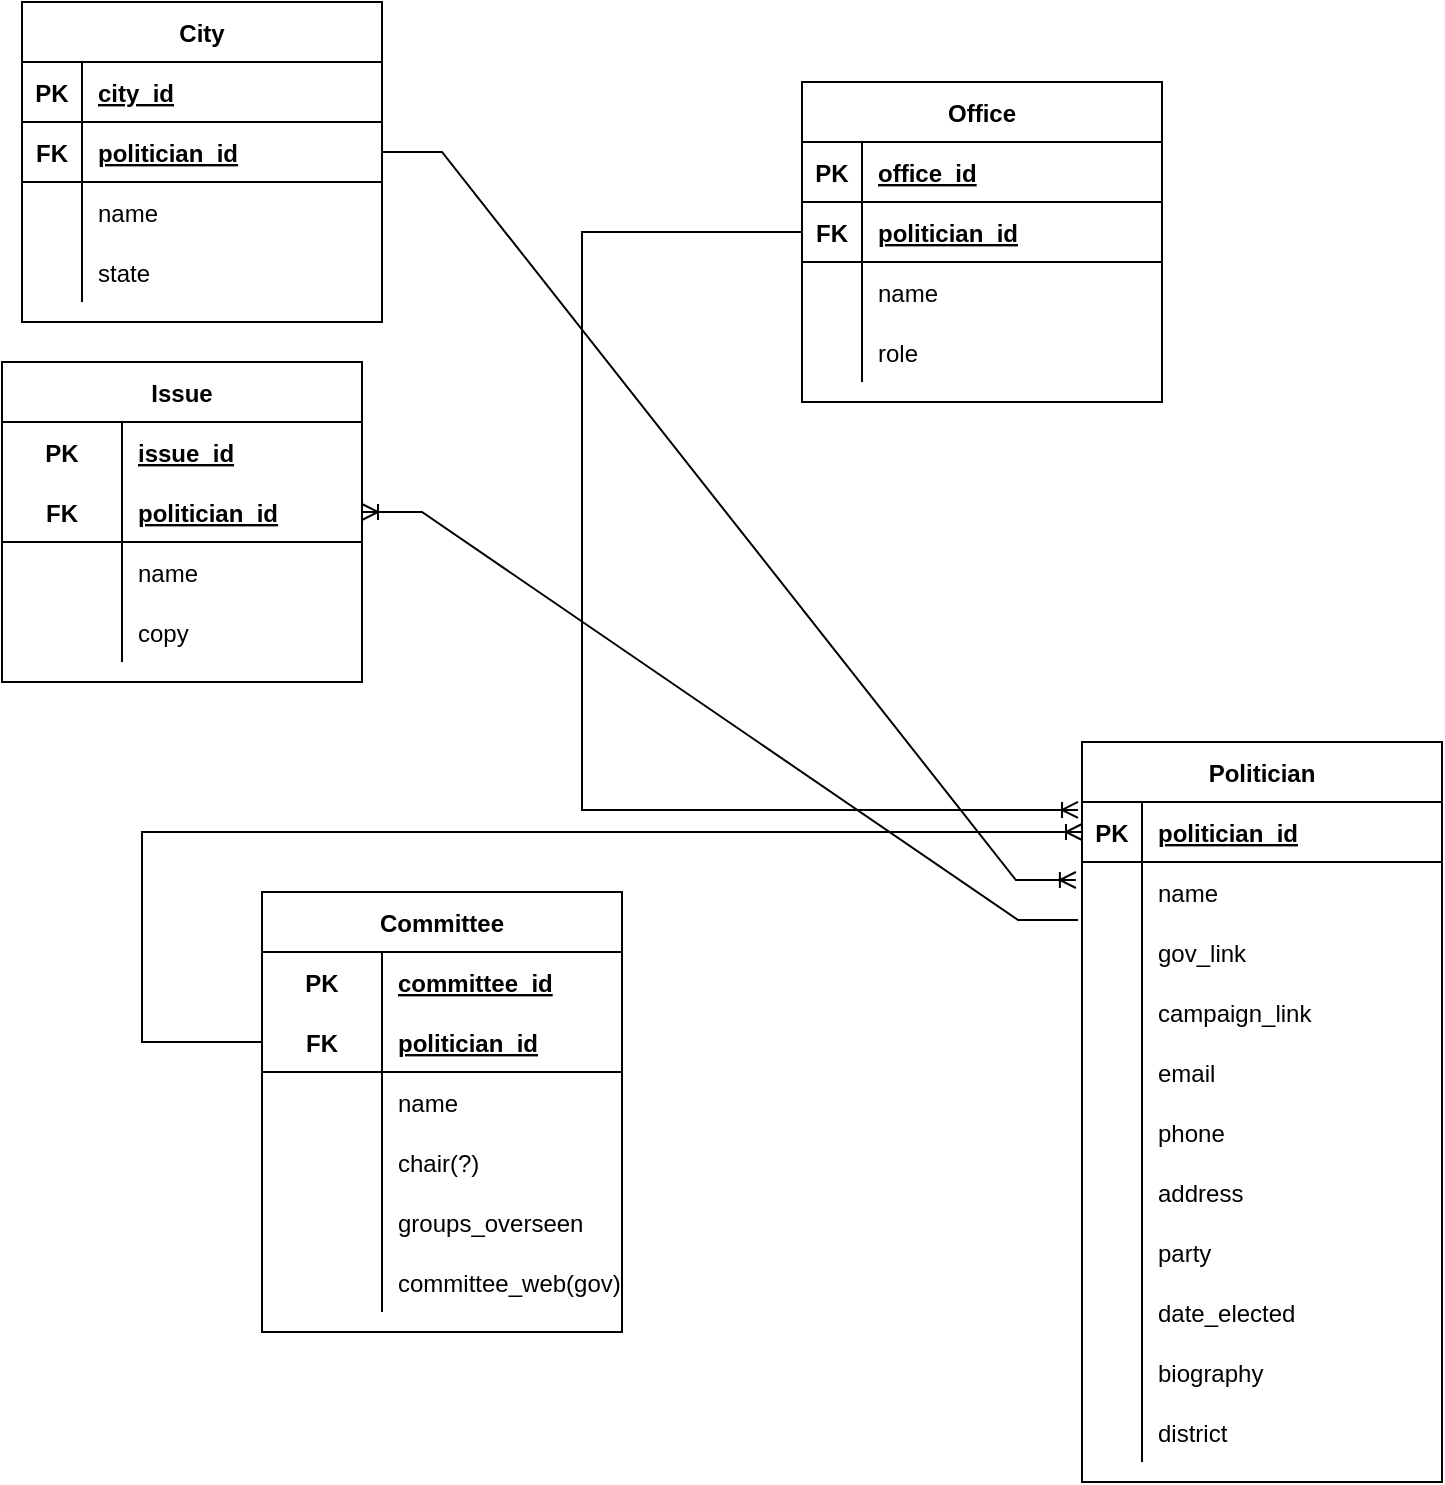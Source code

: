 <mxfile version="20.8.22" type="github" pages="3">
  <diagram id="Qd4lgw54AoHA8BABD5sl" name="Database">
    <mxGraphModel dx="954" dy="560" grid="1" gridSize="10" guides="1" tooltips="1" connect="1" arrows="1" fold="1" page="1" pageScale="1" pageWidth="850" pageHeight="1100" math="0" shadow="0">
      <root>
        <mxCell id="0" />
        <mxCell id="1" parent="0" />
        <mxCell id="32T6FpFSQi7zcNBTgIFM-10" value="City" style="shape=table;startSize=30;container=1;collapsible=1;childLayout=tableLayout;fixedRows=1;rowLines=0;fontStyle=1;align=center;resizeLast=1;" parent="1" vertex="1">
          <mxGeometry x="60" y="80" width="180" height="160" as="geometry" />
        </mxCell>
        <mxCell id="32T6FpFSQi7zcNBTgIFM-11" value="" style="shape=tableRow;horizontal=0;startSize=0;swimlaneHead=0;swimlaneBody=0;fillColor=none;collapsible=0;dropTarget=0;points=[[0,0.5],[1,0.5]];portConstraint=eastwest;top=0;left=0;right=0;bottom=1;" parent="32T6FpFSQi7zcNBTgIFM-10" vertex="1">
          <mxGeometry y="30" width="180" height="30" as="geometry" />
        </mxCell>
        <mxCell id="32T6FpFSQi7zcNBTgIFM-12" value="PK" style="shape=partialRectangle;connectable=0;fillColor=none;top=0;left=0;bottom=0;right=0;fontStyle=1;overflow=hidden;" parent="32T6FpFSQi7zcNBTgIFM-11" vertex="1">
          <mxGeometry width="30" height="30" as="geometry">
            <mxRectangle width="30" height="30" as="alternateBounds" />
          </mxGeometry>
        </mxCell>
        <mxCell id="32T6FpFSQi7zcNBTgIFM-13" value="city_id" style="shape=partialRectangle;connectable=0;fillColor=none;top=0;left=0;bottom=0;right=0;align=left;spacingLeft=6;fontStyle=5;overflow=hidden;" parent="32T6FpFSQi7zcNBTgIFM-11" vertex="1">
          <mxGeometry x="30" width="150" height="30" as="geometry">
            <mxRectangle width="150" height="30" as="alternateBounds" />
          </mxGeometry>
        </mxCell>
        <mxCell id="32T6FpFSQi7zcNBTgIFM-124" style="shape=tableRow;horizontal=0;startSize=0;swimlaneHead=0;swimlaneBody=0;fillColor=none;collapsible=0;dropTarget=0;points=[[0,0.5],[1,0.5]];portConstraint=eastwest;top=0;left=0;right=0;bottom=1;" parent="32T6FpFSQi7zcNBTgIFM-10" vertex="1">
          <mxGeometry y="60" width="180" height="30" as="geometry" />
        </mxCell>
        <mxCell id="32T6FpFSQi7zcNBTgIFM-125" value="FK" style="shape=partialRectangle;connectable=0;fillColor=none;top=0;left=0;bottom=0;right=0;fontStyle=1;overflow=hidden;" parent="32T6FpFSQi7zcNBTgIFM-124" vertex="1">
          <mxGeometry width="30" height="30" as="geometry">
            <mxRectangle width="30" height="30" as="alternateBounds" />
          </mxGeometry>
        </mxCell>
        <mxCell id="32T6FpFSQi7zcNBTgIFM-126" value="politician_id" style="shape=partialRectangle;connectable=0;fillColor=none;top=0;left=0;bottom=0;right=0;align=left;spacingLeft=6;fontStyle=5;overflow=hidden;" parent="32T6FpFSQi7zcNBTgIFM-124" vertex="1">
          <mxGeometry x="30" width="150" height="30" as="geometry">
            <mxRectangle width="150" height="30" as="alternateBounds" />
          </mxGeometry>
        </mxCell>
        <mxCell id="32T6FpFSQi7zcNBTgIFM-14" value="" style="shape=tableRow;horizontal=0;startSize=0;swimlaneHead=0;swimlaneBody=0;fillColor=none;collapsible=0;dropTarget=0;points=[[0,0.5],[1,0.5]];portConstraint=eastwest;top=0;left=0;right=0;bottom=0;" parent="32T6FpFSQi7zcNBTgIFM-10" vertex="1">
          <mxGeometry y="90" width="180" height="30" as="geometry" />
        </mxCell>
        <mxCell id="32T6FpFSQi7zcNBTgIFM-15" value="" style="shape=partialRectangle;connectable=0;fillColor=none;top=0;left=0;bottom=0;right=0;editable=1;overflow=hidden;" parent="32T6FpFSQi7zcNBTgIFM-14" vertex="1">
          <mxGeometry width="30" height="30" as="geometry">
            <mxRectangle width="30" height="30" as="alternateBounds" />
          </mxGeometry>
        </mxCell>
        <mxCell id="32T6FpFSQi7zcNBTgIFM-16" value="name" style="shape=partialRectangle;connectable=0;fillColor=none;top=0;left=0;bottom=0;right=0;align=left;spacingLeft=6;overflow=hidden;" parent="32T6FpFSQi7zcNBTgIFM-14" vertex="1">
          <mxGeometry x="30" width="150" height="30" as="geometry">
            <mxRectangle width="150" height="30" as="alternateBounds" />
          </mxGeometry>
        </mxCell>
        <mxCell id="32T6FpFSQi7zcNBTgIFM-17" value="" style="shape=tableRow;horizontal=0;startSize=0;swimlaneHead=0;swimlaneBody=0;fillColor=none;collapsible=0;dropTarget=0;points=[[0,0.5],[1,0.5]];portConstraint=eastwest;top=0;left=0;right=0;bottom=0;" parent="32T6FpFSQi7zcNBTgIFM-10" vertex="1">
          <mxGeometry y="120" width="180" height="30" as="geometry" />
        </mxCell>
        <mxCell id="32T6FpFSQi7zcNBTgIFM-18" value="" style="shape=partialRectangle;connectable=0;fillColor=none;top=0;left=0;bottom=0;right=0;editable=1;overflow=hidden;" parent="32T6FpFSQi7zcNBTgIFM-17" vertex="1">
          <mxGeometry width="30" height="30" as="geometry">
            <mxRectangle width="30" height="30" as="alternateBounds" />
          </mxGeometry>
        </mxCell>
        <mxCell id="32T6FpFSQi7zcNBTgIFM-19" value="state" style="shape=partialRectangle;connectable=0;fillColor=none;top=0;left=0;bottom=0;right=0;align=left;spacingLeft=6;overflow=hidden;" parent="32T6FpFSQi7zcNBTgIFM-17" vertex="1">
          <mxGeometry x="30" width="150" height="30" as="geometry">
            <mxRectangle width="150" height="30" as="alternateBounds" />
          </mxGeometry>
        </mxCell>
        <mxCell id="32T6FpFSQi7zcNBTgIFM-23" value="Office" style="shape=table;startSize=30;container=1;collapsible=1;childLayout=tableLayout;fixedRows=1;rowLines=0;fontStyle=1;align=center;resizeLast=1;" parent="1" vertex="1">
          <mxGeometry x="450" y="120" width="180" height="160" as="geometry" />
        </mxCell>
        <mxCell id="32T6FpFSQi7zcNBTgIFM-24" value="" style="shape=tableRow;horizontal=0;startSize=0;swimlaneHead=0;swimlaneBody=0;fillColor=none;collapsible=0;dropTarget=0;points=[[0,0.5],[1,0.5]];portConstraint=eastwest;top=0;left=0;right=0;bottom=1;" parent="32T6FpFSQi7zcNBTgIFM-23" vertex="1">
          <mxGeometry y="30" width="180" height="30" as="geometry" />
        </mxCell>
        <mxCell id="32T6FpFSQi7zcNBTgIFM-25" value="PK" style="shape=partialRectangle;connectable=0;fillColor=none;top=0;left=0;bottom=0;right=0;fontStyle=1;overflow=hidden;" parent="32T6FpFSQi7zcNBTgIFM-24" vertex="1">
          <mxGeometry width="30" height="30" as="geometry">
            <mxRectangle width="30" height="30" as="alternateBounds" />
          </mxGeometry>
        </mxCell>
        <mxCell id="32T6FpFSQi7zcNBTgIFM-26" value="office_id" style="shape=partialRectangle;connectable=0;fillColor=none;top=0;left=0;bottom=0;right=0;align=left;spacingLeft=6;fontStyle=5;overflow=hidden;" parent="32T6FpFSQi7zcNBTgIFM-24" vertex="1">
          <mxGeometry x="30" width="150" height="30" as="geometry">
            <mxRectangle width="150" height="30" as="alternateBounds" />
          </mxGeometry>
        </mxCell>
        <mxCell id="32T6FpFSQi7zcNBTgIFM-128" style="shape=tableRow;horizontal=0;startSize=0;swimlaneHead=0;swimlaneBody=0;fillColor=none;collapsible=0;dropTarget=0;points=[[0,0.5],[1,0.5]];portConstraint=eastwest;top=0;left=0;right=0;bottom=1;" parent="32T6FpFSQi7zcNBTgIFM-23" vertex="1">
          <mxGeometry y="60" width="180" height="30" as="geometry" />
        </mxCell>
        <mxCell id="32T6FpFSQi7zcNBTgIFM-129" value="FK" style="shape=partialRectangle;connectable=0;fillColor=none;top=0;left=0;bottom=0;right=0;fontStyle=1;overflow=hidden;" parent="32T6FpFSQi7zcNBTgIFM-128" vertex="1">
          <mxGeometry width="30" height="30" as="geometry">
            <mxRectangle width="30" height="30" as="alternateBounds" />
          </mxGeometry>
        </mxCell>
        <mxCell id="32T6FpFSQi7zcNBTgIFM-130" value="politician_id" style="shape=partialRectangle;connectable=0;fillColor=none;top=0;left=0;bottom=0;right=0;align=left;spacingLeft=6;fontStyle=5;overflow=hidden;" parent="32T6FpFSQi7zcNBTgIFM-128" vertex="1">
          <mxGeometry x="30" width="150" height="30" as="geometry">
            <mxRectangle width="150" height="30" as="alternateBounds" />
          </mxGeometry>
        </mxCell>
        <mxCell id="32T6FpFSQi7zcNBTgIFM-27" value="" style="shape=tableRow;horizontal=0;startSize=0;swimlaneHead=0;swimlaneBody=0;fillColor=none;collapsible=0;dropTarget=0;points=[[0,0.5],[1,0.5]];portConstraint=eastwest;top=0;left=0;right=0;bottom=0;" parent="32T6FpFSQi7zcNBTgIFM-23" vertex="1">
          <mxGeometry y="90" width="180" height="30" as="geometry" />
        </mxCell>
        <mxCell id="32T6FpFSQi7zcNBTgIFM-28" value="" style="shape=partialRectangle;connectable=0;fillColor=none;top=0;left=0;bottom=0;right=0;editable=1;overflow=hidden;" parent="32T6FpFSQi7zcNBTgIFM-27" vertex="1">
          <mxGeometry width="30" height="30" as="geometry">
            <mxRectangle width="30" height="30" as="alternateBounds" />
          </mxGeometry>
        </mxCell>
        <mxCell id="32T6FpFSQi7zcNBTgIFM-29" value="name" style="shape=partialRectangle;connectable=0;fillColor=none;top=0;left=0;bottom=0;right=0;align=left;spacingLeft=6;overflow=hidden;" parent="32T6FpFSQi7zcNBTgIFM-27" vertex="1">
          <mxGeometry x="30" width="150" height="30" as="geometry">
            <mxRectangle width="150" height="30" as="alternateBounds" />
          </mxGeometry>
        </mxCell>
        <mxCell id="32T6FpFSQi7zcNBTgIFM-30" value="" style="shape=tableRow;horizontal=0;startSize=0;swimlaneHead=0;swimlaneBody=0;fillColor=none;collapsible=0;dropTarget=0;points=[[0,0.5],[1,0.5]];portConstraint=eastwest;top=0;left=0;right=0;bottom=0;" parent="32T6FpFSQi7zcNBTgIFM-23" vertex="1">
          <mxGeometry y="120" width="180" height="30" as="geometry" />
        </mxCell>
        <mxCell id="32T6FpFSQi7zcNBTgIFM-31" value="" style="shape=partialRectangle;connectable=0;fillColor=none;top=0;left=0;bottom=0;right=0;editable=1;overflow=hidden;" parent="32T6FpFSQi7zcNBTgIFM-30" vertex="1">
          <mxGeometry width="30" height="30" as="geometry">
            <mxRectangle width="30" height="30" as="alternateBounds" />
          </mxGeometry>
        </mxCell>
        <mxCell id="32T6FpFSQi7zcNBTgIFM-32" value="role" style="shape=partialRectangle;connectable=0;fillColor=none;top=0;left=0;bottom=0;right=0;align=left;spacingLeft=6;overflow=hidden;" parent="32T6FpFSQi7zcNBTgIFM-30" vertex="1">
          <mxGeometry x="30" width="150" height="30" as="geometry">
            <mxRectangle width="150" height="30" as="alternateBounds" />
          </mxGeometry>
        </mxCell>
        <mxCell id="32T6FpFSQi7zcNBTgIFM-43" value="Politician" style="shape=table;startSize=30;container=1;collapsible=1;childLayout=tableLayout;fixedRows=1;rowLines=0;fontStyle=1;align=center;resizeLast=1;" parent="1" vertex="1">
          <mxGeometry x="590" y="450" width="180" height="370" as="geometry" />
        </mxCell>
        <mxCell id="32T6FpFSQi7zcNBTgIFM-44" value="" style="shape=tableRow;horizontal=0;startSize=0;swimlaneHead=0;swimlaneBody=0;fillColor=none;collapsible=0;dropTarget=0;points=[[0,0.5],[1,0.5]];portConstraint=eastwest;top=0;left=0;right=0;bottom=1;" parent="32T6FpFSQi7zcNBTgIFM-43" vertex="1">
          <mxGeometry y="30" width="180" height="30" as="geometry" />
        </mxCell>
        <mxCell id="32T6FpFSQi7zcNBTgIFM-45" value="PK" style="shape=partialRectangle;connectable=0;fillColor=none;top=0;left=0;bottom=0;right=0;fontStyle=1;overflow=hidden;" parent="32T6FpFSQi7zcNBTgIFM-44" vertex="1">
          <mxGeometry width="30" height="30" as="geometry">
            <mxRectangle width="30" height="30" as="alternateBounds" />
          </mxGeometry>
        </mxCell>
        <mxCell id="32T6FpFSQi7zcNBTgIFM-46" value="politician_id" style="shape=partialRectangle;connectable=0;fillColor=none;top=0;left=0;bottom=0;right=0;align=left;spacingLeft=6;fontStyle=5;overflow=hidden;" parent="32T6FpFSQi7zcNBTgIFM-44" vertex="1">
          <mxGeometry x="30" width="150" height="30" as="geometry">
            <mxRectangle width="150" height="30" as="alternateBounds" />
          </mxGeometry>
        </mxCell>
        <mxCell id="32T6FpFSQi7zcNBTgIFM-47" value="" style="shape=tableRow;horizontal=0;startSize=0;swimlaneHead=0;swimlaneBody=0;fillColor=none;collapsible=0;dropTarget=0;points=[[0,0.5],[1,0.5]];portConstraint=eastwest;top=0;left=0;right=0;bottom=0;" parent="32T6FpFSQi7zcNBTgIFM-43" vertex="1">
          <mxGeometry y="60" width="180" height="30" as="geometry" />
        </mxCell>
        <mxCell id="32T6FpFSQi7zcNBTgIFM-48" value="" style="shape=partialRectangle;connectable=0;fillColor=none;top=0;left=0;bottom=0;right=0;editable=1;overflow=hidden;" parent="32T6FpFSQi7zcNBTgIFM-47" vertex="1">
          <mxGeometry width="30" height="30" as="geometry">
            <mxRectangle width="30" height="30" as="alternateBounds" />
          </mxGeometry>
        </mxCell>
        <mxCell id="32T6FpFSQi7zcNBTgIFM-49" value="name" style="shape=partialRectangle;connectable=0;fillColor=none;top=0;left=0;bottom=0;right=0;align=left;spacingLeft=6;overflow=hidden;" parent="32T6FpFSQi7zcNBTgIFM-47" vertex="1">
          <mxGeometry x="30" width="150" height="30" as="geometry">
            <mxRectangle width="150" height="30" as="alternateBounds" />
          </mxGeometry>
        </mxCell>
        <mxCell id="32T6FpFSQi7zcNBTgIFM-50" value="" style="shape=tableRow;horizontal=0;startSize=0;swimlaneHead=0;swimlaneBody=0;fillColor=none;collapsible=0;dropTarget=0;points=[[0,0.5],[1,0.5]];portConstraint=eastwest;top=0;left=0;right=0;bottom=0;" parent="32T6FpFSQi7zcNBTgIFM-43" vertex="1">
          <mxGeometry y="90" width="180" height="30" as="geometry" />
        </mxCell>
        <mxCell id="32T6FpFSQi7zcNBTgIFM-51" value="" style="shape=partialRectangle;connectable=0;fillColor=none;top=0;left=0;bottom=0;right=0;editable=1;overflow=hidden;" parent="32T6FpFSQi7zcNBTgIFM-50" vertex="1">
          <mxGeometry width="30" height="30" as="geometry">
            <mxRectangle width="30" height="30" as="alternateBounds" />
          </mxGeometry>
        </mxCell>
        <mxCell id="32T6FpFSQi7zcNBTgIFM-52" value="gov_link" style="shape=partialRectangle;connectable=0;fillColor=none;top=0;left=0;bottom=0;right=0;align=left;spacingLeft=6;overflow=hidden;" parent="32T6FpFSQi7zcNBTgIFM-50" vertex="1">
          <mxGeometry x="30" width="150" height="30" as="geometry">
            <mxRectangle width="150" height="30" as="alternateBounds" />
          </mxGeometry>
        </mxCell>
        <mxCell id="32T6FpFSQi7zcNBTgIFM-62" style="shape=tableRow;horizontal=0;startSize=0;swimlaneHead=0;swimlaneBody=0;fillColor=none;collapsible=0;dropTarget=0;points=[[0,0.5],[1,0.5]];portConstraint=eastwest;top=0;left=0;right=0;bottom=0;" parent="32T6FpFSQi7zcNBTgIFM-43" vertex="1">
          <mxGeometry y="120" width="180" height="30" as="geometry" />
        </mxCell>
        <mxCell id="32T6FpFSQi7zcNBTgIFM-63" style="shape=partialRectangle;connectable=0;fillColor=none;top=0;left=0;bottom=0;right=0;editable=1;overflow=hidden;" parent="32T6FpFSQi7zcNBTgIFM-62" vertex="1">
          <mxGeometry width="30" height="30" as="geometry">
            <mxRectangle width="30" height="30" as="alternateBounds" />
          </mxGeometry>
        </mxCell>
        <mxCell id="32T6FpFSQi7zcNBTgIFM-64" value="campaign_link" style="shape=partialRectangle;connectable=0;fillColor=none;top=0;left=0;bottom=0;right=0;align=left;spacingLeft=6;overflow=hidden;" parent="32T6FpFSQi7zcNBTgIFM-62" vertex="1">
          <mxGeometry x="30" width="150" height="30" as="geometry">
            <mxRectangle width="150" height="30" as="alternateBounds" />
          </mxGeometry>
        </mxCell>
        <mxCell id="32T6FpFSQi7zcNBTgIFM-59" style="shape=tableRow;horizontal=0;startSize=0;swimlaneHead=0;swimlaneBody=0;fillColor=none;collapsible=0;dropTarget=0;points=[[0,0.5],[1,0.5]];portConstraint=eastwest;top=0;left=0;right=0;bottom=0;" parent="32T6FpFSQi7zcNBTgIFM-43" vertex="1">
          <mxGeometry y="150" width="180" height="30" as="geometry" />
        </mxCell>
        <mxCell id="32T6FpFSQi7zcNBTgIFM-60" style="shape=partialRectangle;connectable=0;fillColor=none;top=0;left=0;bottom=0;right=0;editable=1;overflow=hidden;" parent="32T6FpFSQi7zcNBTgIFM-59" vertex="1">
          <mxGeometry width="30" height="30" as="geometry">
            <mxRectangle width="30" height="30" as="alternateBounds" />
          </mxGeometry>
        </mxCell>
        <mxCell id="32T6FpFSQi7zcNBTgIFM-61" value="email" style="shape=partialRectangle;connectable=0;fillColor=none;top=0;left=0;bottom=0;right=0;align=left;spacingLeft=6;overflow=hidden;" parent="32T6FpFSQi7zcNBTgIFM-59" vertex="1">
          <mxGeometry x="30" width="150" height="30" as="geometry">
            <mxRectangle width="150" height="30" as="alternateBounds" />
          </mxGeometry>
        </mxCell>
        <mxCell id="32T6FpFSQi7zcNBTgIFM-56" style="shape=tableRow;horizontal=0;startSize=0;swimlaneHead=0;swimlaneBody=0;fillColor=none;collapsible=0;dropTarget=0;points=[[0,0.5],[1,0.5]];portConstraint=eastwest;top=0;left=0;right=0;bottom=0;" parent="32T6FpFSQi7zcNBTgIFM-43" vertex="1">
          <mxGeometry y="180" width="180" height="30" as="geometry" />
        </mxCell>
        <mxCell id="32T6FpFSQi7zcNBTgIFM-57" style="shape=partialRectangle;connectable=0;fillColor=none;top=0;left=0;bottom=0;right=0;editable=1;overflow=hidden;" parent="32T6FpFSQi7zcNBTgIFM-56" vertex="1">
          <mxGeometry width="30" height="30" as="geometry">
            <mxRectangle width="30" height="30" as="alternateBounds" />
          </mxGeometry>
        </mxCell>
        <mxCell id="32T6FpFSQi7zcNBTgIFM-58" value="phone" style="shape=partialRectangle;connectable=0;fillColor=none;top=0;left=0;bottom=0;right=0;align=left;spacingLeft=6;overflow=hidden;" parent="32T6FpFSQi7zcNBTgIFM-56" vertex="1">
          <mxGeometry x="30" width="150" height="30" as="geometry">
            <mxRectangle width="150" height="30" as="alternateBounds" />
          </mxGeometry>
        </mxCell>
        <mxCell id="32T6FpFSQi7zcNBTgIFM-53" style="shape=tableRow;horizontal=0;startSize=0;swimlaneHead=0;swimlaneBody=0;fillColor=none;collapsible=0;dropTarget=0;points=[[0,0.5],[1,0.5]];portConstraint=eastwest;top=0;left=0;right=0;bottom=0;" parent="32T6FpFSQi7zcNBTgIFM-43" vertex="1">
          <mxGeometry y="210" width="180" height="30" as="geometry" />
        </mxCell>
        <mxCell id="32T6FpFSQi7zcNBTgIFM-54" style="shape=partialRectangle;connectable=0;fillColor=none;top=0;left=0;bottom=0;right=0;editable=1;overflow=hidden;" parent="32T6FpFSQi7zcNBTgIFM-53" vertex="1">
          <mxGeometry width="30" height="30" as="geometry">
            <mxRectangle width="30" height="30" as="alternateBounds" />
          </mxGeometry>
        </mxCell>
        <mxCell id="32T6FpFSQi7zcNBTgIFM-55" value="address" style="shape=partialRectangle;connectable=0;fillColor=none;top=0;left=0;bottom=0;right=0;align=left;spacingLeft=6;overflow=hidden;" parent="32T6FpFSQi7zcNBTgIFM-53" vertex="1">
          <mxGeometry x="30" width="150" height="30" as="geometry">
            <mxRectangle width="150" height="30" as="alternateBounds" />
          </mxGeometry>
        </mxCell>
        <mxCell id="32T6FpFSQi7zcNBTgIFM-65" style="shape=tableRow;horizontal=0;startSize=0;swimlaneHead=0;swimlaneBody=0;fillColor=none;collapsible=0;dropTarget=0;points=[[0,0.5],[1,0.5]];portConstraint=eastwest;top=0;left=0;right=0;bottom=0;" parent="32T6FpFSQi7zcNBTgIFM-43" vertex="1">
          <mxGeometry y="240" width="180" height="30" as="geometry" />
        </mxCell>
        <mxCell id="32T6FpFSQi7zcNBTgIFM-66" style="shape=partialRectangle;connectable=0;fillColor=none;top=0;left=0;bottom=0;right=0;editable=1;overflow=hidden;" parent="32T6FpFSQi7zcNBTgIFM-65" vertex="1">
          <mxGeometry width="30" height="30" as="geometry">
            <mxRectangle width="30" height="30" as="alternateBounds" />
          </mxGeometry>
        </mxCell>
        <mxCell id="32T6FpFSQi7zcNBTgIFM-67" value="party" style="shape=partialRectangle;connectable=0;fillColor=none;top=0;left=0;bottom=0;right=0;align=left;spacingLeft=6;overflow=hidden;" parent="32T6FpFSQi7zcNBTgIFM-65" vertex="1">
          <mxGeometry x="30" width="150" height="30" as="geometry">
            <mxRectangle width="150" height="30" as="alternateBounds" />
          </mxGeometry>
        </mxCell>
        <mxCell id="32T6FpFSQi7zcNBTgIFM-68" style="shape=tableRow;horizontal=0;startSize=0;swimlaneHead=0;swimlaneBody=0;fillColor=none;collapsible=0;dropTarget=0;points=[[0,0.5],[1,0.5]];portConstraint=eastwest;top=0;left=0;right=0;bottom=0;" parent="32T6FpFSQi7zcNBTgIFM-43" vertex="1">
          <mxGeometry y="270" width="180" height="30" as="geometry" />
        </mxCell>
        <mxCell id="32T6FpFSQi7zcNBTgIFM-69" style="shape=partialRectangle;connectable=0;fillColor=none;top=0;left=0;bottom=0;right=0;editable=1;overflow=hidden;" parent="32T6FpFSQi7zcNBTgIFM-68" vertex="1">
          <mxGeometry width="30" height="30" as="geometry">
            <mxRectangle width="30" height="30" as="alternateBounds" />
          </mxGeometry>
        </mxCell>
        <mxCell id="32T6FpFSQi7zcNBTgIFM-70" value="date_elected" style="shape=partialRectangle;connectable=0;fillColor=none;top=0;left=0;bottom=0;right=0;align=left;spacingLeft=6;overflow=hidden;" parent="32T6FpFSQi7zcNBTgIFM-68" vertex="1">
          <mxGeometry x="30" width="150" height="30" as="geometry">
            <mxRectangle width="150" height="30" as="alternateBounds" />
          </mxGeometry>
        </mxCell>
        <mxCell id="32T6FpFSQi7zcNBTgIFM-71" style="shape=tableRow;horizontal=0;startSize=0;swimlaneHead=0;swimlaneBody=0;fillColor=none;collapsible=0;dropTarget=0;points=[[0,0.5],[1,0.5]];portConstraint=eastwest;top=0;left=0;right=0;bottom=0;" parent="32T6FpFSQi7zcNBTgIFM-43" vertex="1">
          <mxGeometry y="300" width="180" height="30" as="geometry" />
        </mxCell>
        <mxCell id="32T6FpFSQi7zcNBTgIFM-72" style="shape=partialRectangle;connectable=0;fillColor=none;top=0;left=0;bottom=0;right=0;editable=1;overflow=hidden;" parent="32T6FpFSQi7zcNBTgIFM-71" vertex="1">
          <mxGeometry width="30" height="30" as="geometry">
            <mxRectangle width="30" height="30" as="alternateBounds" />
          </mxGeometry>
        </mxCell>
        <mxCell id="32T6FpFSQi7zcNBTgIFM-73" value="biography" style="shape=partialRectangle;connectable=0;fillColor=none;top=0;left=0;bottom=0;right=0;align=left;spacingLeft=6;overflow=hidden;" parent="32T6FpFSQi7zcNBTgIFM-71" vertex="1">
          <mxGeometry x="30" width="150" height="30" as="geometry">
            <mxRectangle width="150" height="30" as="alternateBounds" />
          </mxGeometry>
        </mxCell>
        <mxCell id="32T6FpFSQi7zcNBTgIFM-74" style="shape=tableRow;horizontal=0;startSize=0;swimlaneHead=0;swimlaneBody=0;fillColor=none;collapsible=0;dropTarget=0;points=[[0,0.5],[1,0.5]];portConstraint=eastwest;top=0;left=0;right=0;bottom=0;" parent="32T6FpFSQi7zcNBTgIFM-43" vertex="1">
          <mxGeometry y="330" width="180" height="30" as="geometry" />
        </mxCell>
        <mxCell id="32T6FpFSQi7zcNBTgIFM-75" style="shape=partialRectangle;connectable=0;fillColor=none;top=0;left=0;bottom=0;right=0;editable=1;overflow=hidden;" parent="32T6FpFSQi7zcNBTgIFM-74" vertex="1">
          <mxGeometry width="30" height="30" as="geometry">
            <mxRectangle width="30" height="30" as="alternateBounds" />
          </mxGeometry>
        </mxCell>
        <mxCell id="32T6FpFSQi7zcNBTgIFM-76" value="district" style="shape=partialRectangle;connectable=0;fillColor=none;top=0;left=0;bottom=0;right=0;align=left;spacingLeft=6;overflow=hidden;" parent="32T6FpFSQi7zcNBTgIFM-74" vertex="1">
          <mxGeometry x="30" width="150" height="30" as="geometry">
            <mxRectangle width="150" height="30" as="alternateBounds" />
          </mxGeometry>
        </mxCell>
        <mxCell id="32T6FpFSQi7zcNBTgIFM-87" value="Committee" style="shape=table;startSize=30;container=1;collapsible=1;childLayout=tableLayout;fixedRows=1;rowLines=0;fontStyle=1;align=center;resizeLast=1;" parent="1" vertex="1">
          <mxGeometry x="180" y="525" width="180" height="220" as="geometry" />
        </mxCell>
        <mxCell id="32T6FpFSQi7zcNBTgIFM-88" value="" style="shape=tableRow;horizontal=0;startSize=0;swimlaneHead=0;swimlaneBody=0;fillColor=none;collapsible=0;dropTarget=0;points=[[0,0.5],[1,0.5]];portConstraint=eastwest;top=0;left=0;right=0;bottom=0;" parent="32T6FpFSQi7zcNBTgIFM-87" vertex="1">
          <mxGeometry y="30" width="180" height="30" as="geometry" />
        </mxCell>
        <mxCell id="32T6FpFSQi7zcNBTgIFM-89" value="PK" style="shape=partialRectangle;connectable=0;fillColor=none;top=0;left=0;bottom=0;right=0;fontStyle=1;overflow=hidden;" parent="32T6FpFSQi7zcNBTgIFM-88" vertex="1">
          <mxGeometry width="60" height="30" as="geometry">
            <mxRectangle width="60" height="30" as="alternateBounds" />
          </mxGeometry>
        </mxCell>
        <mxCell id="32T6FpFSQi7zcNBTgIFM-90" value="committee_id" style="shape=partialRectangle;connectable=0;fillColor=none;top=0;left=0;bottom=0;right=0;align=left;spacingLeft=6;fontStyle=5;overflow=hidden;" parent="32T6FpFSQi7zcNBTgIFM-88" vertex="1">
          <mxGeometry x="60" width="120" height="30" as="geometry">
            <mxRectangle width="120" height="30" as="alternateBounds" />
          </mxGeometry>
        </mxCell>
        <mxCell id="32T6FpFSQi7zcNBTgIFM-91" value="" style="shape=tableRow;horizontal=0;startSize=0;swimlaneHead=0;swimlaneBody=0;fillColor=none;collapsible=0;dropTarget=0;points=[[0,0.5],[1,0.5]];portConstraint=eastwest;top=0;left=0;right=0;bottom=1;" parent="32T6FpFSQi7zcNBTgIFM-87" vertex="1">
          <mxGeometry y="60" width="180" height="30" as="geometry" />
        </mxCell>
        <mxCell id="32T6FpFSQi7zcNBTgIFM-92" value="FK" style="shape=partialRectangle;connectable=0;fillColor=none;top=0;left=0;bottom=0;right=0;fontStyle=1;overflow=hidden;" parent="32T6FpFSQi7zcNBTgIFM-91" vertex="1">
          <mxGeometry width="60" height="30" as="geometry">
            <mxRectangle width="60" height="30" as="alternateBounds" />
          </mxGeometry>
        </mxCell>
        <mxCell id="32T6FpFSQi7zcNBTgIFM-93" value="politician_id" style="shape=partialRectangle;connectable=0;fillColor=none;top=0;left=0;bottom=0;right=0;align=left;spacingLeft=6;fontStyle=5;overflow=hidden;" parent="32T6FpFSQi7zcNBTgIFM-91" vertex="1">
          <mxGeometry x="60" width="120" height="30" as="geometry">
            <mxRectangle width="120" height="30" as="alternateBounds" />
          </mxGeometry>
        </mxCell>
        <mxCell id="32T6FpFSQi7zcNBTgIFM-94" value="" style="shape=tableRow;horizontal=0;startSize=0;swimlaneHead=0;swimlaneBody=0;fillColor=none;collapsible=0;dropTarget=0;points=[[0,0.5],[1,0.5]];portConstraint=eastwest;top=0;left=0;right=0;bottom=0;" parent="32T6FpFSQi7zcNBTgIFM-87" vertex="1">
          <mxGeometry y="90" width="180" height="30" as="geometry" />
        </mxCell>
        <mxCell id="32T6FpFSQi7zcNBTgIFM-95" value="" style="shape=partialRectangle;connectable=0;fillColor=none;top=0;left=0;bottom=0;right=0;editable=1;overflow=hidden;" parent="32T6FpFSQi7zcNBTgIFM-94" vertex="1">
          <mxGeometry width="60" height="30" as="geometry">
            <mxRectangle width="60" height="30" as="alternateBounds" />
          </mxGeometry>
        </mxCell>
        <mxCell id="32T6FpFSQi7zcNBTgIFM-96" value="name" style="shape=partialRectangle;connectable=0;fillColor=none;top=0;left=0;bottom=0;right=0;align=left;spacingLeft=6;overflow=hidden;" parent="32T6FpFSQi7zcNBTgIFM-94" vertex="1">
          <mxGeometry x="60" width="120" height="30" as="geometry">
            <mxRectangle width="120" height="30" as="alternateBounds" />
          </mxGeometry>
        </mxCell>
        <mxCell id="32T6FpFSQi7zcNBTgIFM-97" value="" style="shape=tableRow;horizontal=0;startSize=0;swimlaneHead=0;swimlaneBody=0;fillColor=none;collapsible=0;dropTarget=0;points=[[0,0.5],[1,0.5]];portConstraint=eastwest;top=0;left=0;right=0;bottom=0;" parent="32T6FpFSQi7zcNBTgIFM-87" vertex="1">
          <mxGeometry y="120" width="180" height="30" as="geometry" />
        </mxCell>
        <mxCell id="32T6FpFSQi7zcNBTgIFM-98" value="" style="shape=partialRectangle;connectable=0;fillColor=none;top=0;left=0;bottom=0;right=0;editable=1;overflow=hidden;" parent="32T6FpFSQi7zcNBTgIFM-97" vertex="1">
          <mxGeometry width="60" height="30" as="geometry">
            <mxRectangle width="60" height="30" as="alternateBounds" />
          </mxGeometry>
        </mxCell>
        <mxCell id="32T6FpFSQi7zcNBTgIFM-99" value="chair(?)" style="shape=partialRectangle;connectable=0;fillColor=none;top=0;left=0;bottom=0;right=0;align=left;spacingLeft=6;overflow=hidden;" parent="32T6FpFSQi7zcNBTgIFM-97" vertex="1">
          <mxGeometry x="60" width="120" height="30" as="geometry">
            <mxRectangle width="120" height="30" as="alternateBounds" />
          </mxGeometry>
        </mxCell>
        <mxCell id="32T6FpFSQi7zcNBTgIFM-100" style="shape=tableRow;horizontal=0;startSize=0;swimlaneHead=0;swimlaneBody=0;fillColor=none;collapsible=0;dropTarget=0;points=[[0,0.5],[1,0.5]];portConstraint=eastwest;top=0;left=0;right=0;bottom=0;" parent="32T6FpFSQi7zcNBTgIFM-87" vertex="1">
          <mxGeometry y="150" width="180" height="30" as="geometry" />
        </mxCell>
        <mxCell id="32T6FpFSQi7zcNBTgIFM-101" style="shape=partialRectangle;connectable=0;fillColor=none;top=0;left=0;bottom=0;right=0;editable=1;overflow=hidden;" parent="32T6FpFSQi7zcNBTgIFM-100" vertex="1">
          <mxGeometry width="60" height="30" as="geometry">
            <mxRectangle width="60" height="30" as="alternateBounds" />
          </mxGeometry>
        </mxCell>
        <mxCell id="32T6FpFSQi7zcNBTgIFM-102" value="groups_overseen" style="shape=partialRectangle;connectable=0;fillColor=none;top=0;left=0;bottom=0;right=0;align=left;spacingLeft=6;overflow=hidden;" parent="32T6FpFSQi7zcNBTgIFM-100" vertex="1">
          <mxGeometry x="60" width="120" height="30" as="geometry">
            <mxRectangle width="120" height="30" as="alternateBounds" />
          </mxGeometry>
        </mxCell>
        <mxCell id="32T6FpFSQi7zcNBTgIFM-103" style="shape=tableRow;horizontal=0;startSize=0;swimlaneHead=0;swimlaneBody=0;fillColor=none;collapsible=0;dropTarget=0;points=[[0,0.5],[1,0.5]];portConstraint=eastwest;top=0;left=0;right=0;bottom=0;" parent="32T6FpFSQi7zcNBTgIFM-87" vertex="1">
          <mxGeometry y="180" width="180" height="30" as="geometry" />
        </mxCell>
        <mxCell id="32T6FpFSQi7zcNBTgIFM-104" style="shape=partialRectangle;connectable=0;fillColor=none;top=0;left=0;bottom=0;right=0;editable=1;overflow=hidden;" parent="32T6FpFSQi7zcNBTgIFM-103" vertex="1">
          <mxGeometry width="60" height="30" as="geometry">
            <mxRectangle width="60" height="30" as="alternateBounds" />
          </mxGeometry>
        </mxCell>
        <mxCell id="32T6FpFSQi7zcNBTgIFM-105" value="committee_web(gov)" style="shape=partialRectangle;connectable=0;fillColor=none;top=0;left=0;bottom=0;right=0;align=left;spacingLeft=6;overflow=hidden;" parent="32T6FpFSQi7zcNBTgIFM-103" vertex="1">
          <mxGeometry x="60" width="120" height="30" as="geometry">
            <mxRectangle width="120" height="30" as="alternateBounds" />
          </mxGeometry>
        </mxCell>
        <mxCell id="32T6FpFSQi7zcNBTgIFM-106" value="" style="edgeStyle=elbowEdgeStyle;fontSize=12;html=1;endArrow=ERoneToMany;rounded=0;entryX=0;entryY=0.5;entryDx=0;entryDy=0;exitX=0;exitY=0.5;exitDx=0;exitDy=0;" parent="1" source="32T6FpFSQi7zcNBTgIFM-91" target="32T6FpFSQi7zcNBTgIFM-44" edge="1">
          <mxGeometry width="100" height="100" relative="1" as="geometry">
            <mxPoint x="460" y="540" as="sourcePoint" />
            <mxPoint x="545" y="350" as="targetPoint" />
            <Array as="points">
              <mxPoint x="120" y="460" />
              <mxPoint x="210" y="450" />
              <mxPoint x="130" y="480" />
              <mxPoint x="490" y="460" />
              <mxPoint x="70" y="560" />
            </Array>
          </mxGeometry>
        </mxCell>
        <mxCell id="32T6FpFSQi7zcNBTgIFM-110" value="Issue" style="shape=table;startSize=30;container=1;collapsible=1;childLayout=tableLayout;fixedRows=1;rowLines=0;fontStyle=1;align=center;resizeLast=1;" parent="1" vertex="1">
          <mxGeometry x="50" y="260" width="180" height="160" as="geometry" />
        </mxCell>
        <mxCell id="32T6FpFSQi7zcNBTgIFM-111" value="" style="shape=tableRow;horizontal=0;startSize=0;swimlaneHead=0;swimlaneBody=0;fillColor=none;collapsible=0;dropTarget=0;points=[[0,0.5],[1,0.5]];portConstraint=eastwest;top=0;left=0;right=0;bottom=0;" parent="32T6FpFSQi7zcNBTgIFM-110" vertex="1">
          <mxGeometry y="30" width="180" height="30" as="geometry" />
        </mxCell>
        <mxCell id="32T6FpFSQi7zcNBTgIFM-112" value="PK" style="shape=partialRectangle;connectable=0;fillColor=none;top=0;left=0;bottom=0;right=0;fontStyle=1;overflow=hidden;" parent="32T6FpFSQi7zcNBTgIFM-111" vertex="1">
          <mxGeometry width="60" height="30" as="geometry">
            <mxRectangle width="60" height="30" as="alternateBounds" />
          </mxGeometry>
        </mxCell>
        <mxCell id="32T6FpFSQi7zcNBTgIFM-113" value="issue_id" style="shape=partialRectangle;connectable=0;fillColor=none;top=0;left=0;bottom=0;right=0;align=left;spacingLeft=6;fontStyle=5;overflow=hidden;" parent="32T6FpFSQi7zcNBTgIFM-111" vertex="1">
          <mxGeometry x="60" width="120" height="30" as="geometry">
            <mxRectangle width="120" height="30" as="alternateBounds" />
          </mxGeometry>
        </mxCell>
        <mxCell id="32T6FpFSQi7zcNBTgIFM-114" value="" style="shape=tableRow;horizontal=0;startSize=0;swimlaneHead=0;swimlaneBody=0;fillColor=none;collapsible=0;dropTarget=0;points=[[0,0.5],[1,0.5]];portConstraint=eastwest;top=0;left=0;right=0;bottom=1;" parent="32T6FpFSQi7zcNBTgIFM-110" vertex="1">
          <mxGeometry y="60" width="180" height="30" as="geometry" />
        </mxCell>
        <mxCell id="32T6FpFSQi7zcNBTgIFM-115" value="FK" style="shape=partialRectangle;connectable=0;fillColor=none;top=0;left=0;bottom=0;right=0;fontStyle=1;overflow=hidden;" parent="32T6FpFSQi7zcNBTgIFM-114" vertex="1">
          <mxGeometry width="60" height="30" as="geometry">
            <mxRectangle width="60" height="30" as="alternateBounds" />
          </mxGeometry>
        </mxCell>
        <mxCell id="32T6FpFSQi7zcNBTgIFM-116" value="politician_id" style="shape=partialRectangle;connectable=0;fillColor=none;top=0;left=0;bottom=0;right=0;align=left;spacingLeft=6;fontStyle=5;overflow=hidden;" parent="32T6FpFSQi7zcNBTgIFM-114" vertex="1">
          <mxGeometry x="60" width="120" height="30" as="geometry">
            <mxRectangle width="120" height="30" as="alternateBounds" />
          </mxGeometry>
        </mxCell>
        <mxCell id="32T6FpFSQi7zcNBTgIFM-117" value="" style="shape=tableRow;horizontal=0;startSize=0;swimlaneHead=0;swimlaneBody=0;fillColor=none;collapsible=0;dropTarget=0;points=[[0,0.5],[1,0.5]];portConstraint=eastwest;top=0;left=0;right=0;bottom=0;" parent="32T6FpFSQi7zcNBTgIFM-110" vertex="1">
          <mxGeometry y="90" width="180" height="30" as="geometry" />
        </mxCell>
        <mxCell id="32T6FpFSQi7zcNBTgIFM-118" value="" style="shape=partialRectangle;connectable=0;fillColor=none;top=0;left=0;bottom=0;right=0;editable=1;overflow=hidden;" parent="32T6FpFSQi7zcNBTgIFM-117" vertex="1">
          <mxGeometry width="60" height="30" as="geometry">
            <mxRectangle width="60" height="30" as="alternateBounds" />
          </mxGeometry>
        </mxCell>
        <mxCell id="32T6FpFSQi7zcNBTgIFM-119" value="name" style="shape=partialRectangle;connectable=0;fillColor=none;top=0;left=0;bottom=0;right=0;align=left;spacingLeft=6;overflow=hidden;" parent="32T6FpFSQi7zcNBTgIFM-117" vertex="1">
          <mxGeometry x="60" width="120" height="30" as="geometry">
            <mxRectangle width="120" height="30" as="alternateBounds" />
          </mxGeometry>
        </mxCell>
        <mxCell id="32T6FpFSQi7zcNBTgIFM-120" value="" style="shape=tableRow;horizontal=0;startSize=0;swimlaneHead=0;swimlaneBody=0;fillColor=none;collapsible=0;dropTarget=0;points=[[0,0.5],[1,0.5]];portConstraint=eastwest;top=0;left=0;right=0;bottom=0;" parent="32T6FpFSQi7zcNBTgIFM-110" vertex="1">
          <mxGeometry y="120" width="180" height="30" as="geometry" />
        </mxCell>
        <mxCell id="32T6FpFSQi7zcNBTgIFM-121" value="" style="shape=partialRectangle;connectable=0;fillColor=none;top=0;left=0;bottom=0;right=0;editable=1;overflow=hidden;" parent="32T6FpFSQi7zcNBTgIFM-120" vertex="1">
          <mxGeometry width="60" height="30" as="geometry">
            <mxRectangle width="60" height="30" as="alternateBounds" />
          </mxGeometry>
        </mxCell>
        <mxCell id="32T6FpFSQi7zcNBTgIFM-122" value="copy" style="shape=partialRectangle;connectable=0;fillColor=none;top=0;left=0;bottom=0;right=0;align=left;spacingLeft=6;overflow=hidden;" parent="32T6FpFSQi7zcNBTgIFM-120" vertex="1">
          <mxGeometry x="60" width="120" height="30" as="geometry">
            <mxRectangle width="120" height="30" as="alternateBounds" />
          </mxGeometry>
        </mxCell>
        <mxCell id="32T6FpFSQi7zcNBTgIFM-123" value="" style="edgeStyle=entityRelationEdgeStyle;fontSize=12;html=1;endArrow=ERoneToMany;rounded=0;entryX=1;entryY=0.5;entryDx=0;entryDy=0;exitX=-0.011;exitY=-0.033;exitDx=0;exitDy=0;exitPerimeter=0;" parent="1" source="32T6FpFSQi7zcNBTgIFM-50" target="32T6FpFSQi7zcNBTgIFM-114" edge="1">
          <mxGeometry width="100" height="100" relative="1" as="geometry">
            <mxPoint x="190" y="620" as="sourcePoint" />
            <mxPoint x="290" y="520" as="targetPoint" />
          </mxGeometry>
        </mxCell>
        <mxCell id="32T6FpFSQi7zcNBTgIFM-127" value="" style="edgeStyle=entityRelationEdgeStyle;fontSize=12;html=1;endArrow=ERoneToMany;rounded=0;exitX=1;exitY=0.5;exitDx=0;exitDy=0;entryX=-0.017;entryY=0.3;entryDx=0;entryDy=0;entryPerimeter=0;" parent="1" source="32T6FpFSQi7zcNBTgIFM-124" target="32T6FpFSQi7zcNBTgIFM-47" edge="1">
          <mxGeometry width="100" height="100" relative="1" as="geometry">
            <mxPoint x="395" y="300" as="sourcePoint" />
            <mxPoint x="330" y="470" as="targetPoint" />
          </mxGeometry>
        </mxCell>
        <mxCell id="32T6FpFSQi7zcNBTgIFM-131" value="" style="edgeStyle=elbowEdgeStyle;fontSize=12;html=1;endArrow=ERoneToMany;rounded=0;entryX=-0.011;entryY=0.133;entryDx=0;entryDy=0;exitX=0;exitY=0.5;exitDx=0;exitDy=0;entryPerimeter=0;" parent="1" source="32T6FpFSQi7zcNBTgIFM-128" target="32T6FpFSQi7zcNBTgIFM-44" edge="1">
          <mxGeometry width="100" height="100" relative="1" as="geometry">
            <mxPoint x="160" y="625" as="sourcePoint" />
            <mxPoint x="590" y="505" as="targetPoint" />
            <Array as="points">
              <mxPoint x="340" y="350" />
            </Array>
          </mxGeometry>
        </mxCell>
      </root>
    </mxGraphModel>
  </diagram>
  <diagram id="Ubkk0C1yqyoJnhygptLQ" name="Architecture Design">
    <mxGraphModel dx="954" dy="560" grid="1" gridSize="10" guides="1" tooltips="1" connect="1" arrows="1" fold="1" page="1" pageScale="1" pageWidth="850" pageHeight="1100" math="0" shadow="0">
      <root>
        <mxCell id="0" />
        <mxCell id="1" parent="0" />
        <mxCell id="n2Gtl0LgMRjbJCfQxk7E-1" value="PostgreSQL" style="shape=cylinder3;whiteSpace=wrap;html=1;boundedLbl=1;backgroundOutline=1;size=15;" vertex="1" parent="1">
          <mxGeometry x="530" y="80" width="80" height="80" as="geometry" />
        </mxCell>
        <mxCell id="n2Gtl0LgMRjbJCfQxk7E-2" value="Web Application" style="rounded=1;whiteSpace=wrap;html=1;" vertex="1" parent="1">
          <mxGeometry x="280" y="90" width="120" height="60" as="geometry" />
        </mxCell>
        <mxCell id="n2Gtl0LgMRjbJCfQxk7E-3" value="" style="endArrow=classic;startArrow=classic;html=1;rounded=0;exitX=1;exitY=0.5;exitDx=0;exitDy=0;entryX=0;entryY=0.5;entryDx=0;entryDy=0;entryPerimeter=0;" edge="1" parent="1" source="n2Gtl0LgMRjbJCfQxk7E-2" target="n2Gtl0LgMRjbJCfQxk7E-1">
          <mxGeometry width="50" height="50" relative="1" as="geometry">
            <mxPoint x="440" y="140" as="sourcePoint" />
            <mxPoint x="490" y="90" as="targetPoint" />
          </mxGeometry>
        </mxCell>
        <mxCell id="n2Gtl0LgMRjbJCfQxk7E-4" value="Browser" style="rounded=1;whiteSpace=wrap;html=1;" vertex="1" parent="1">
          <mxGeometry x="40" y="90" width="120" height="60" as="geometry" />
        </mxCell>
        <mxCell id="n2Gtl0LgMRjbJCfQxk7E-6" value="" style="endArrow=classic;startArrow=classic;html=1;rounded=0;exitX=1;exitY=0.5;exitDx=0;exitDy=0;entryX=0;entryY=0.5;entryDx=0;entryDy=0;" edge="1" parent="1" source="n2Gtl0LgMRjbJCfQxk7E-4" target="n2Gtl0LgMRjbJCfQxk7E-2">
          <mxGeometry width="50" height="50" relative="1" as="geometry">
            <mxPoint x="400" y="250" as="sourcePoint" />
            <mxPoint x="450" y="200" as="targetPoint" />
          </mxGeometry>
        </mxCell>
      </root>
    </mxGraphModel>
  </diagram>
  <diagram id="aQqA1rqpeoqVPAq3eFdg" name="Software Design">
    <mxGraphModel dx="954" dy="560" grid="1" gridSize="10" guides="1" tooltips="1" connect="1" arrows="1" fold="1" page="1" pageScale="1" pageWidth="850" pageHeight="1100" math="0" shadow="0">
      <root>
        <mxCell id="0" />
        <mxCell id="1" parent="0" />
        <mxCell id="v4FFGdWwS9lkfZFS2_qo-1" value="HTML/CSS/JS" style="rounded=1;whiteSpace=wrap;html=1;" vertex="1" parent="1">
          <mxGeometry x="50" y="140" width="120" height="60" as="geometry" />
        </mxCell>
        <mxCell id="v4FFGdWwS9lkfZFS2_qo-2" value="PostgreSQL" style="shape=cylinder3;whiteSpace=wrap;html=1;boundedLbl=1;backgroundOutline=1;size=15;" vertex="1" parent="1">
          <mxGeometry x="660" y="120" width="90" height="80" as="geometry" />
        </mxCell>
        <mxCell id="v4FFGdWwS9lkfZFS2_qo-3" value="Python" style="rounded=1;whiteSpace=wrap;html=1;" vertex="1" parent="1">
          <mxGeometry x="480" y="250" width="120" height="60" as="geometry" />
        </mxCell>
        <mxCell id="v4FFGdWwS9lkfZFS2_qo-4" value="Flask" style="rounded=1;whiteSpace=wrap;html=1;" vertex="1" parent="1">
          <mxGeometry x="250" y="140" width="120" height="60" as="geometry" />
        </mxCell>
        <mxCell id="v4FFGdWwS9lkfZFS2_qo-5" value="" style="endArrow=classic;startArrow=classic;html=1;rounded=0;exitX=1;exitY=0.5;exitDx=0;exitDy=0;entryX=0;entryY=0.5;entryDx=0;entryDy=0;" edge="1" parent="1" source="v4FFGdWwS9lkfZFS2_qo-1" target="v4FFGdWwS9lkfZFS2_qo-4">
          <mxGeometry width="50" height="50" relative="1" as="geometry">
            <mxPoint x="400" y="320" as="sourcePoint" />
            <mxPoint x="450" y="270" as="targetPoint" />
          </mxGeometry>
        </mxCell>
        <mxCell id="v4FFGdWwS9lkfZFS2_qo-6" value="" style="endArrow=classic;startArrow=classic;html=1;rounded=0;exitX=1;exitY=0.5;exitDx=0;exitDy=0;entryX=0;entryY=0.5;entryDx=0;entryDy=0;" edge="1" parent="1" source="v4FFGdWwS9lkfZFS2_qo-4" target="v4FFGdWwS9lkfZFS2_qo-3">
          <mxGeometry width="50" height="50" relative="1" as="geometry">
            <mxPoint x="400" y="320" as="sourcePoint" />
            <mxPoint x="450" y="270" as="targetPoint" />
          </mxGeometry>
        </mxCell>
        <mxCell id="v4FFGdWwS9lkfZFS2_qo-7" value="" style="endArrow=classic;startArrow=classic;html=1;rounded=0;exitX=1;exitY=0.5;exitDx=0;exitDy=0;entryX=0;entryY=0;entryDx=0;entryDy=52.5;entryPerimeter=0;" edge="1" parent="1" source="v4FFGdWwS9lkfZFS2_qo-3" target="v4FFGdWwS9lkfZFS2_qo-2">
          <mxGeometry width="50" height="50" relative="1" as="geometry">
            <mxPoint x="610" y="210" as="sourcePoint" />
            <mxPoint x="660" y="160" as="targetPoint" />
          </mxGeometry>
        </mxCell>
        <mxCell id="v4FFGdWwS9lkfZFS2_qo-8" value="" style="endArrow=classic;startArrow=classic;html=1;rounded=0;entryX=0;entryY=0.5;entryDx=0;entryDy=0;entryPerimeter=0;exitX=1.008;exitY=0.383;exitDx=0;exitDy=0;exitPerimeter=0;" edge="1" parent="1" source="v4FFGdWwS9lkfZFS2_qo-4" target="v4FFGdWwS9lkfZFS2_qo-2">
          <mxGeometry width="50" height="50" relative="1" as="geometry">
            <mxPoint x="400" y="320" as="sourcePoint" />
            <mxPoint x="450" y="270" as="targetPoint" />
          </mxGeometry>
        </mxCell>
        <mxCell id="v4FFGdWwS9lkfZFS2_qo-9" value="Possible communication way." style="rounded=0;whiteSpace=wrap;html=1;" vertex="1" parent="1">
          <mxGeometry x="460" y="100" width="120" height="60" as="geometry" />
        </mxCell>
      </root>
    </mxGraphModel>
  </diagram>
</mxfile>
